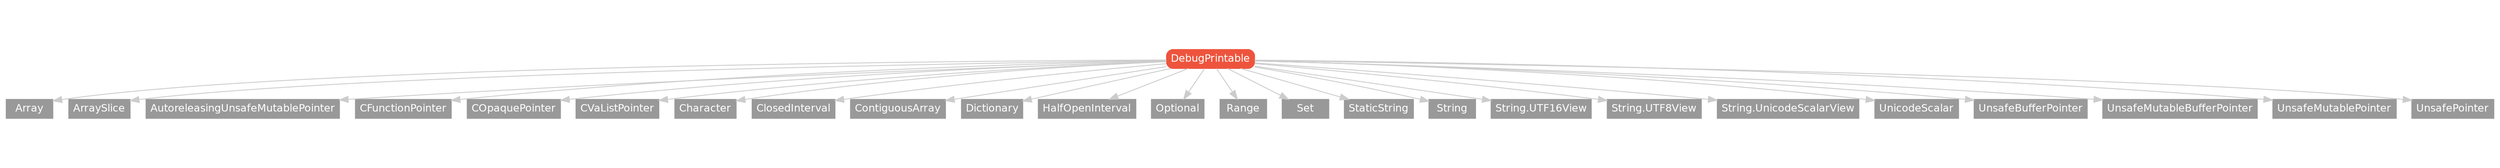 strict digraph "DebugPrintable - Type Hierarchy - SwiftDoc.org" {
    pad="0.1,0.8"
    node [shape=box, style="filled,rounded", color="#999999", fillcolor="#999999", fontcolor=white, fontname=Helvetica, fontnames="Helvetica,sansserif", fontsize=12, margin="0.07,0.05", height="0.3"]
    edge [color="#cccccc"]
    "Array" [URL="/type/Array/", style=filled]
    "ArraySlice" [URL="/type/ArraySlice/", style=filled]
    "AutoreleasingUnsafeMutablePointer" [URL="/type/AutoreleasingUnsafeMutablePointer/", style=filled]
    "CFunctionPointer" [URL="/type/CFunctionPointer/", style=filled]
    "COpaquePointer" [URL="/type/COpaquePointer/", style=filled]
    "CVaListPointer" [URL="/type/CVaListPointer/", style=filled]
    "Character" [URL="/type/Character/", style=filled]
    "ClosedInterval" [URL="/type/ClosedInterval/", style=filled]
    "ContiguousArray" [URL="/type/ContiguousArray/", style=filled]
    "DebugPrintable" [URL="/protocol/DebugPrintable/", style="filled,rounded", fillcolor="#ee543d", color="#ee543d"]
    "Dictionary" [URL="/type/Dictionary/", style=filled]
    "HalfOpenInterval" [URL="/type/HalfOpenInterval/", style=filled]
    "Optional" [URL="/type/Optional/", style=filled]
    "Range" [URL="/type/Range/", style=filled]
    "Set" [URL="/type/Set/", style=filled]
    "StaticString" [URL="/type/StaticString/", style=filled]
    "String" [URL="/type/String/", style=filled]
    "String.UTF16View" [URL="/type/String.UTF16View/", style=filled]
    "String.UTF8View" [URL="/type/String.UTF8View/", style=filled]
    "String.UnicodeScalarView" [URL="/type/String.UnicodeScalarView/", style=filled]
    "UnicodeScalar" [URL="/type/UnicodeScalar/", style=filled]
    "UnsafeBufferPointer" [URL="/type/UnsafeBufferPointer/", style=filled]
    "UnsafeMutableBufferPointer" [URL="/type/UnsafeMutableBufferPointer/", style=filled]
    "UnsafeMutablePointer" [URL="/type/UnsafeMutablePointer/", style=filled]
    "UnsafePointer" [URL="/type/UnsafePointer/", style=filled]    "DebugPrintable" -> "Array"
    "DebugPrintable" -> "ArraySlice"
    "DebugPrintable" -> "AutoreleasingUnsafeMutablePointer"
    "DebugPrintable" -> "CFunctionPointer"
    "DebugPrintable" -> "COpaquePointer"
    "DebugPrintable" -> "CVaListPointer"
    "DebugPrintable" -> "Character"
    "DebugPrintable" -> "ClosedInterval"
    "DebugPrintable" -> "ContiguousArray"
    "DebugPrintable" -> "Dictionary"
    "DebugPrintable" -> "HalfOpenInterval"
    "DebugPrintable" -> "Optional"
    "DebugPrintable" -> "Range"
    "DebugPrintable" -> "Set"
    "DebugPrintable" -> "StaticString"
    "DebugPrintable" -> "String"
    "DebugPrintable" -> "UnicodeScalar"
    "DebugPrintable" -> "UnsafeBufferPointer"
    "DebugPrintable" -> "UnsafeMutableBufferPointer"
    "DebugPrintable" -> "UnsafeMutablePointer"
    "DebugPrintable" -> "UnsafePointer"
    "DebugPrintable" -> "String.UTF16View"
    "DebugPrintable" -> "String.UTF8View"
    "DebugPrintable" -> "String.UnicodeScalarView"
    subgraph Types {
        rank = max; "Array"; "ArraySlice"; "AutoreleasingUnsafeMutablePointer"; "CFunctionPointer"; "COpaquePointer"; "CVaListPointer"; "Character"; "ClosedInterval"; "ContiguousArray"; "Dictionary"; "HalfOpenInterval"; "Optional"; "Range"; "Set"; "StaticString"; "String"; "UnicodeScalar"; "UnsafeBufferPointer"; "UnsafeMutableBufferPointer"; "UnsafeMutablePointer"; "UnsafePointer"; "String.UTF16View"; "String.UTF8View"; "String.UnicodeScalarView";
    }
}